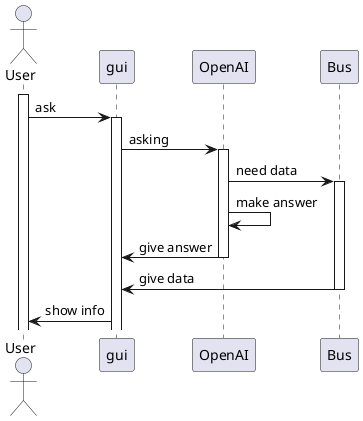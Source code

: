 @startuml

actor User
participant gui
participant OpenAI 
participant Bus


activate User
User -> gui : ask
activate gui
gui -> OpenAI : asking
activate OpenAI
OpenAI -> Bus : need data
activate Bus

OpenAI -> OpenAI : make answer
OpenAI -> gui : give answer
deactivate OpenAI

Bus -> gui : give data
deactivate Bus
gui -> User : show info

deactivate OpenAI


@enduml